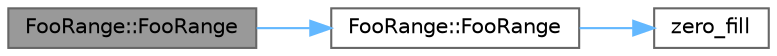digraph "FooRange::FooRange"
{
 // LATEX_PDF_SIZE
  bgcolor="transparent";
  edge [fontname=Helvetica,fontsize=10,labelfontname=Helvetica,labelfontsize=10];
  node [fontname=Helvetica,fontsize=10,shape=box,height=0.2,width=0.4];
  rankdir="LR";
  Node1 [id="Node000001",label="FooRange::FooRange",height=0.2,width=0.4,color="gray40", fillcolor="grey60", style="filled", fontcolor="black",tooltip=" "];
  Node1 -> Node2 [id="edge1_Node000001_Node000002",color="steelblue1",style="solid",tooltip=" "];
  Node2 [id="Node000002",label="FooRange::FooRange",height=0.2,width=0.4,color="grey40", fillcolor="white", style="filled",URL="$class_foo_range.html#a1d13c1b7c2519cea8d461156ba85563f",tooltip=" "];
  Node2 -> Node3 [id="edge2_Node000002_Node000003",color="steelblue1",style="solid",tooltip=" "];
  Node3 [id="Node000003",label="zero_fill",height=0.2,width=0.4,color="grey40", fillcolor="white", style="filled",URL="$harness_8h.html#aa0749d3c849e389ed534c5c980354adc",tooltip="The function to zero-initialize arrays; useful to avoid warnings"];
}
